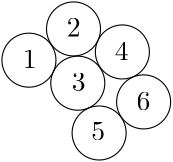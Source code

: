 <?xml version="1.0"?>
<!DOCTYPE ipe SYSTEM "ipe.dtd">
<ipe version="70218" creator="Ipe 7.2.23">
<info created="D:20221018083130" modified="D:20230308154116"/>
<ipestyle name="basic">
<symbol name="arrow/arc(spx)">
<path stroke="sym-stroke" fill="sym-stroke" pen="sym-pen">
0 0 m
-1 0.333 l
-1 -0.333 l
h
</path>
</symbol>
<symbol name="arrow/farc(spx)">
<path stroke="sym-stroke" fill="white" pen="sym-pen">
0 0 m
-1 0.333 l
-1 -0.333 l
h
</path>
</symbol>
<symbol name="arrow/ptarc(spx)">
<path stroke="sym-stroke" fill="sym-stroke" pen="sym-pen">
0 0 m
-1 0.333 l
-0.8 0 l
-1 -0.333 l
h
</path>
</symbol>
<symbol name="arrow/fptarc(spx)">
<path stroke="sym-stroke" fill="white" pen="sym-pen">
0 0 m
-1 0.333 l
-0.8 0 l
-1 -0.333 l
h
</path>
</symbol>
<symbol name="mark/circle(sx)" transformations="translations">
<path fill="sym-stroke">
0.6 0 0 0.6 0 0 e
0.4 0 0 0.4 0 0 e
</path>
</symbol>
<symbol name="mark/disk(sx)" transformations="translations">
<path fill="sym-stroke">
0.6 0 0 0.6 0 0 e
</path>
</symbol>
<symbol name="mark/fdisk(sfx)" transformations="translations">
<group>
<path fill="sym-fill">
0.5 0 0 0.5 0 0 e
</path>
<path fill="sym-stroke" fillrule="eofill">
0.6 0 0 0.6 0 0 e
0.4 0 0 0.4 0 0 e
</path>
</group>
</symbol>
<symbol name="mark/box(sx)" transformations="translations">
<path fill="sym-stroke" fillrule="eofill">
-0.6 -0.6 m
0.6 -0.6 l
0.6 0.6 l
-0.6 0.6 l
h
-0.4 -0.4 m
0.4 -0.4 l
0.4 0.4 l
-0.4 0.4 l
h
</path>
</symbol>
<symbol name="mark/square(sx)" transformations="translations">
<path fill="sym-stroke">
-0.6 -0.6 m
0.6 -0.6 l
0.6 0.6 l
-0.6 0.6 l
h
</path>
</symbol>
<symbol name="mark/fsquare(sfx)" transformations="translations">
<group>
<path fill="sym-fill">
-0.5 -0.5 m
0.5 -0.5 l
0.5 0.5 l
-0.5 0.5 l
h
</path>
<path fill="sym-stroke" fillrule="eofill">
-0.6 -0.6 m
0.6 -0.6 l
0.6 0.6 l
-0.6 0.6 l
h
-0.4 -0.4 m
0.4 -0.4 l
0.4 0.4 l
-0.4 0.4 l
h
</path>
</group>
</symbol>
<symbol name="mark/cross(sx)" transformations="translations">
<group>
<path fill="sym-stroke">
-0.43 -0.57 m
0.57 0.43 l
0.43 0.57 l
-0.57 -0.43 l
h
</path>
<path fill="sym-stroke">
-0.43 0.57 m
0.57 -0.43 l
0.43 -0.57 l
-0.57 0.43 l
h
</path>
</group>
</symbol>
<symbol name="arrow/fnormal(spx)">
<path stroke="sym-stroke" fill="white" pen="sym-pen">
0 0 m
-1 0.333 l
-1 -0.333 l
h
</path>
</symbol>
<symbol name="arrow/pointed(spx)">
<path stroke="sym-stroke" fill="sym-stroke" pen="sym-pen">
0 0 m
-1 0.333 l
-0.8 0 l
-1 -0.333 l
h
</path>
</symbol>
<symbol name="arrow/fpointed(spx)">
<path stroke="sym-stroke" fill="white" pen="sym-pen">
0 0 m
-1 0.333 l
-0.8 0 l
-1 -0.333 l
h
</path>
</symbol>
<symbol name="arrow/linear(spx)">
<path stroke="sym-stroke" pen="sym-pen">
-1 0.333 m
0 0 l
-1 -0.333 l
</path>
</symbol>
<symbol name="arrow/fdouble(spx)">
<path stroke="sym-stroke" fill="white" pen="sym-pen">
0 0 m
-1 0.333 l
-1 -0.333 l
h
-1 0 m
-2 0.333 l
-2 -0.333 l
h
</path>
</symbol>
<symbol name="arrow/double(spx)">
<path stroke="sym-stroke" fill="sym-stroke" pen="sym-pen">
0 0 m
-1 0.333 l
-1 -0.333 l
h
-1 0 m
-2 0.333 l
-2 -0.333 l
h
</path>
</symbol>
<symbol name="arrow/mid-normal(spx)">
<path stroke="sym-stroke" fill="sym-stroke" pen="sym-pen">
0.5 0 m
-0.5 0.333 l
-0.5 -0.333 l
h
</path>
</symbol>
<symbol name="arrow/mid-fnormal(spx)">
<path stroke="sym-stroke" fill="white" pen="sym-pen">
0.5 0 m
-0.5 0.333 l
-0.5 -0.333 l
h
</path>
</symbol>
<symbol name="arrow/mid-pointed(spx)">
<path stroke="sym-stroke" fill="sym-stroke" pen="sym-pen">
0.5 0 m
-0.5 0.333 l
-0.3 0 l
-0.5 -0.333 l
h
</path>
</symbol>
<symbol name="arrow/mid-fpointed(spx)">
<path stroke="sym-stroke" fill="white" pen="sym-pen">
0.5 0 m
-0.5 0.333 l
-0.3 0 l
-0.5 -0.333 l
h
</path>
</symbol>
<symbol name="arrow/mid-double(spx)">
<path stroke="sym-stroke" fill="sym-stroke" pen="sym-pen">
1 0 m
0 0.333 l
0 -0.333 l
h
0 0 m
-1 0.333 l
-1 -0.333 l
h
</path>
</symbol>
<symbol name="arrow/mid-fdouble(spx)">
<path stroke="sym-stroke" fill="white" pen="sym-pen">
1 0 m
0 0.333 l
0 -0.333 l
h
0 0 m
-1 0.333 l
-1 -0.333 l
h
</path>
</symbol>
<anglesize name="22.5 deg" value="22.5"/>
<anglesize name="30 deg" value="30"/>
<anglesize name="45 deg" value="45"/>
<anglesize name="60 deg" value="60"/>
<anglesize name="90 deg" value="90"/>
<arrowsize name="large" value="10"/>
<arrowsize name="small" value="5"/>
<arrowsize name="tiny" value="3"/>
<color name="blue" value="0 0 1"/>
<color name="brown" value="0.647 0.165 0.165"/>
<color name="darkblue" value="0 0 0.545"/>
<color name="darkcyan" value="0 0.545 0.545"/>
<color name="darkgray" value="0.663"/>
<color name="darkgreen" value="0 0.392 0"/>
<color name="darkmagenta" value="0.545 0 0.545"/>
<color name="darkorange" value="1 0.549 0"/>
<color name="darkred" value="0.545 0 0"/>
<color name="gold" value="1 0.843 0"/>
<color name="gray" value="0.745"/>
<color name="green" value="0 1 0"/>
<color name="lightblue" value="0.678 0.847 0.902"/>
<color name="lightcyan" value="0.878 1 1"/>
<color name="lightgray" value="0.827"/>
<color name="lightgreen" value="0.565 0.933 0.565"/>
<color name="lightyellow" value="1 1 0.878"/>
<color name="navy" value="0 0 0.502"/>
<color name="orange" value="1 0.647 0"/>
<color name="pink" value="1 0.753 0.796"/>
<color name="purple" value="0.627 0.125 0.941"/>
<color name="red" value="1 0 0"/>
<color name="seagreen" value="0.18 0.545 0.341"/>
<color name="turquoise" value="0.251 0.878 0.816"/>
<color name="violet" value="0.933 0.51 0.933"/>
<color name="yellow" value="1 1 0"/>
<dashstyle name="dash dot dotted" value="[4 2 1 2 1 2] 0"/>
<dashstyle name="dash dotted" value="[4 2 1 2] 0"/>
<dashstyle name="dashed" value="[4] 0"/>
<dashstyle name="dotted" value="[1 3] 0"/>
<gridsize name="10 pts (~3.5 mm)" value="10"/>
<gridsize name="14 pts (~5 mm)" value="14"/>
<gridsize name="16 pts (~6 mm)" value="16"/>
<gridsize name="20 pts (~7 mm)" value="20"/>
<gridsize name="28 pts (~10 mm)" value="28"/>
<gridsize name="32 pts (~12 mm)" value="32"/>
<gridsize name="4 pts" value="4"/>
<gridsize name="56 pts (~20 mm)" value="56"/>
<gridsize name="8 pts (~3 mm)" value="8"/>
<opacity name="10%" value="0.1"/>
<opacity name="30%" value="0.3"/>
<opacity name="50%" value="0.5"/>
<opacity name="75%" value="0.75"/>
<pen name="fat" value="1.2"/>
<pen name="heavier" value="0.8"/>
<pen name="ultrafat" value="2"/>
<symbolsize name="large" value="5"/>
<symbolsize name="small" value="2"/>
<symbolsize name="tiny" value="1.1"/>
<textsize name="Huge" value="\Huge"/>
<textsize name="LARGE" value="\LARGE"/>
<textsize name="Large" value="\Large"/>
<textsize name="footnote" value="\footnotesize"/>
<textsize name="huge" value="\huge"/>
<textsize name="large" value="\large"/>
<textsize name="small" value="\small"/>
<textsize name="tiny" value="\tiny"/>
<textstyle name="center" begin="\begin{center}" end="\end{center}"/>
<textstyle name="item" begin="\begin{itemize}\item{}" end="\end{itemize}"/>
<textstyle name="itemize" begin="\begin{itemize}" end="\end{itemize}"/>
<tiling name="falling" angle="-60" step="4" width="1"/>
<tiling name="rising" angle="30" step="4" width="1"/>
</ipestyle>
<page>
<layer name="alpha"/>
<layer name="node-link"/>
<layer name="disk-contact"/>
<layer name="udc"/>
<view layers="udc" active="node-link"/>
<use layer="node-link" matrix="0.607664 0 0 0.607664 73.1095 256.358" name="mark/disk(sx)" pos="128 768" size="normal" stroke="black"/>
<use matrix="0.607664 0 0 0.607664 73.1095 256.358" name="mark/disk(sx)" pos="80 720" size="normal" stroke="black"/>
<use matrix="0.607664 0 0 0.607664 73.1095 256.358" name="mark/disk(sx)" pos="128 672" size="normal" stroke="black"/>
<use matrix="0.607664 0 0 0.607664 73.1095 256.358" name="mark/disk(sx)" pos="176 720" size="normal" stroke="black"/>
<use matrix="0.607664 0 0 0.607664 73.1095 256.358" name="mark/disk(sx)" pos="224 672" size="normal" stroke="black"/>
<use matrix="0.607664 0 0 0.607664 73.1095 256.358" name="mark/disk(sx)" pos="176 624" size="normal" stroke="black"/>
<path matrix="0.607664 0 0 0.607664 73.1095 256.358" stroke="black">
128 768 m
176 720 l
224 672 l
176 624 l
128 672 l
80 720 l
128 768 l
</path>
<path matrix="0.607664 0 0 0.607664 73.1095 256.358" stroke="black">
176 720 m
128 672 l
</path>
<text matrix="0.607664 0 0 0.607664 73.1095 254.358" transformations="translations" pos="64 720" stroke="black" type="label" width="4.981" height="6.42" depth="0" valign="baseline" style="math">1</text>
<text matrix="0.607664 0 0 0.607664 118.684 285.526" transformations="translations" pos="64 720" stroke="black" type="label" width="4.981" height="6.42" depth="0" valign="baseline" style="math">2</text>
<text matrix="0.607664 0 0 0.607664 147.852 256.358" transformations="translations" pos="64 720" stroke="black" type="label" width="4.981" height="6.42" depth="0" valign="baseline" style="math">4</text>
<text matrix="0.607664 0 0 0.607664 102.277 225.19" transformations="translations" pos="64 720" stroke="black" type="label" width="4.981" height="6.42" depth="0" valign="baseline" style="math">3</text>
<text matrix="0.607664 0 0 0.607664 131.445 196.022" transformations="translations" pos="64 720" stroke="black" type="label" width="4.981" height="6.42" depth="0" valign="baseline" style="math">5</text>
<text matrix="0.607664 0 0 0.607664 177.02 227.19" transformations="translations" pos="64 720" stroke="black" type="label" width="4.981" height="6.42" depth="0" valign="baseline" style="math">6</text>
<path layer="udc" matrix="0.549701 -0.259005 0.259005 0.549701 -63.4533 404.619" stroke="black">
16 0 0 16 480 752 e
</path>
<path matrix="0.549701 -0.259005 0.259005 0.549701 -63.4533 404.619" stroke="black">
16 0 0 16 512 752 e
</path>
<path matrix="0.549701 -0.259005 0.259005 0.549701 -64.4894 402.419" stroke="black">
16 0 0 16 496 784 e
</path>
<path matrix="0.549701 -0.259005 0.259005 0.549701 -64.4894 402.419" stroke="black">
16 0 0 16 528 784 e
</path>
<path matrix="0.549701 -0.259005 0.259005 0.549701 -53.2026 414.97" stroke="black">
16 0 0 16 544 736 e
</path>
<path matrix="0.549701 -0.259005 0.259005 0.549701 -60.9357 421.368" stroke="black">
16 0 0 16 544 704 e
</path>
<path layer="node-link" matrix="0.607664 0 0 0.607664 102.277 256.358" stroke="black">
80 768 m
80 672 l
</path>
<text layer="udc" matrix="0.549701 -0.259005 0.259005 0.549701 171.295 311.64" transformations="translations" pos="64 720" stroke="black" type="label" width="4.981" height="6.42" depth="0" valign="baseline" style="math">1</text>
<text matrix="0.549701 -0.259005 0.259005 0.549701 187.089 322.978" transformations="translations" pos="64 720" stroke="black" type="label" width="4.981" height="6.42" depth="0" valign="baseline" style="math">2</text>
<text matrix="0.549701 -0.259005 0.259005 0.549701 188.886 303.351" transformations="translations" pos="64 720" stroke="black" type="label" width="4.981" height="6.42" depth="0" valign="baseline" style="math">3</text>
<text matrix="0.549701 -0.259005 0.259005 0.549701 204.436 314.447" transformations="translations" pos="64 720" stroke="black" type="label" width="4.981" height="6.42" depth="0" valign="baseline" style="math">4</text>
<text matrix="0.549701 -0.259005 0.259005 0.549701 195.967 285.551" transformations="translations" pos="64 720" stroke="black" type="label" width="4.981" height="6.42" depth="0" valign="baseline" style="math">5</text>
<text matrix="0.549701 -0.259005 0.259005 0.549701 212.235 296.358" transformations="translations" pos="64 720" stroke="black" type="label" width="4.981" height="6.42" depth="0" valign="baseline" style="math">6</text>
<path layer="disk-contact" matrix="0.607664 0 0 0.607664 107.746 253.319" stroke="black">
33.3668 0 0 33.3668 282.16 748.73 e
</path>
<path matrix="0.607664 0 0 0.607664 107.746 253.319" stroke="black">
7.75504 0 0 7.75504 290.585 708.359 e
</path>
<path matrix="0.607664 0 0 0.607664 107.139 253.137" stroke="black">
15.8597 0 0 15.8597 315.159 711.518 e
</path>
<path matrix="0.607664 0 0 0.607664 108.415 253.745" stroke="black">
18.1804 0 0 18.1804 294.096 682.03 e
</path>
<path matrix="0.607664 0 0 0.607664 108.232 253.198" stroke="black">
9.47846 0 0 9.47846 315.51 664.828 e
</path>
<path matrix="0.607664 0 0 0.607664 107.746 254.049" stroke="black">
23.9644 0 0 23.9644 343.594 683.083 e
</path>
<text matrix="0.549701 -0.259005 0.259005 0.549701 54.5919 325.988" transformations="translations" pos="64 720" stroke="black" type="label" width="4.981" height="6.42" depth="0" valign="baseline" style="math">1</text>
<text matrix="0.549701 -0.259005 0.259005 0.549701 59.9848 301.585" transformations="translations" pos="64 720" stroke="black" type="label" width="4.981" height="6.42" depth="0" valign="baseline" style="math">2</text>
<text matrix="0.549701 -0.259005 0.259005 0.549701 74.1218 303.287" transformations="translations" pos="64 720" stroke="black" type="label" width="4.981" height="6.42" depth="0" valign="baseline" style="math">3</text>
<text matrix="0.549701 -0.259005 0.259005 0.549701 62.7427 286.054" transformations="translations" pos="64 720" stroke="black" type="label" width="4.981" height="6.42" depth="0" valign="baseline" style="math">4</text>
<text matrix="0.549701 -0.259005 0.259005 0.549701 75.7176 274.959" transformations="translations" pos="64 720" stroke="black" type="label" width="4.981" height="6.42" depth="0" valign="baseline" style="math">5</text>
<text matrix="0.549701 -0.259005 0.259005 0.549701 91.9243 286.095" transformations="translations" pos="64 720" stroke="black" type="label" width="4.981" height="6.42" depth="0" valign="baseline" style="math">6</text>
</page>
</ipe>
